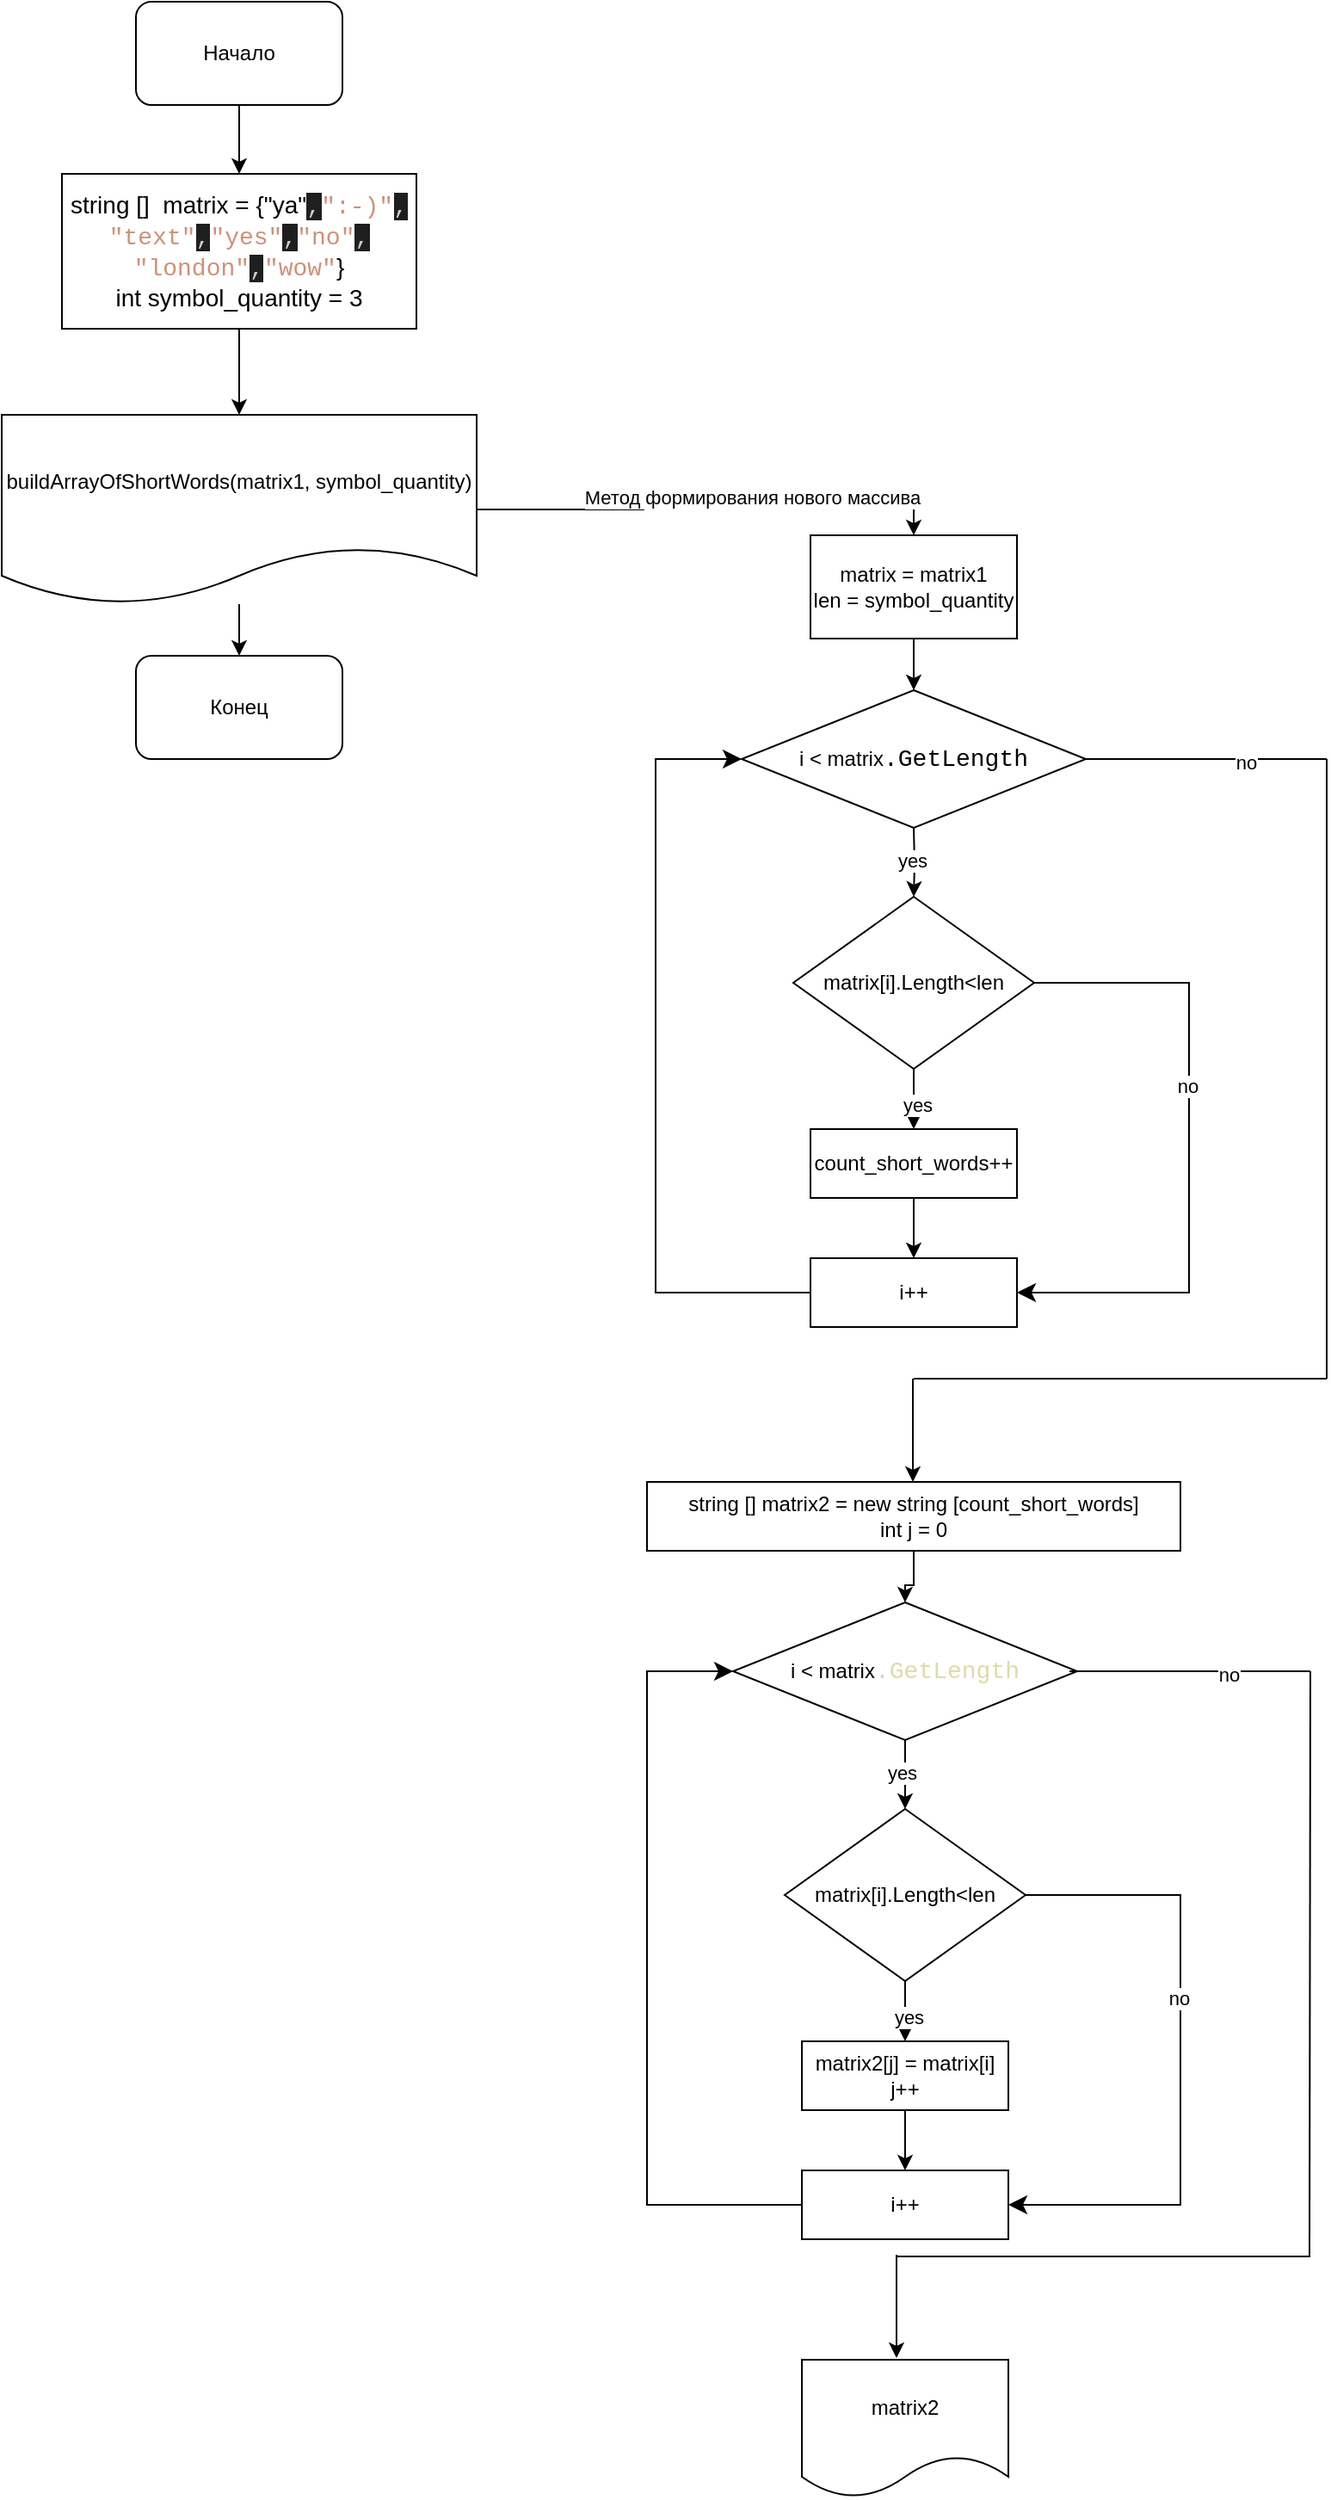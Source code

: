 <mxfile version="23.1.5" type="device">
  <diagram name="Страница — 1" id="avXQ5a6GFvaS8qTPImMt">
    <mxGraphModel dx="726" dy="835" grid="1" gridSize="10" guides="1" tooltips="1" connect="1" arrows="1" fold="1" page="1" pageScale="1" pageWidth="827" pageHeight="1169" math="0" shadow="0">
      <root>
        <mxCell id="0" />
        <mxCell id="1" parent="0" />
        <mxCell id="bU1lk9gH_a850dXzaI8o-6" style="edgeStyle=orthogonalEdgeStyle;rounded=0;orthogonalLoop=1;jettySize=auto;html=1;entryX=0.5;entryY=0;entryDx=0;entryDy=0;" edge="1" parent="1" source="bU1lk9gH_a850dXzaI8o-1" target="bU1lk9gH_a850dXzaI8o-5">
          <mxGeometry relative="1" as="geometry" />
        </mxCell>
        <mxCell id="bU1lk9gH_a850dXzaI8o-1" value="Начало" style="rounded=1;whiteSpace=wrap;html=1;" vertex="1" parent="1">
          <mxGeometry x="98" width="120" height="60" as="geometry" />
        </mxCell>
        <mxCell id="bU1lk9gH_a850dXzaI8o-2" value="Конец" style="rounded=1;whiteSpace=wrap;html=1;" vertex="1" parent="1">
          <mxGeometry x="98" y="380" width="120" height="60" as="geometry" />
        </mxCell>
        <mxCell id="bU1lk9gH_a850dXzaI8o-9" style="edgeStyle=orthogonalEdgeStyle;rounded=0;orthogonalLoop=1;jettySize=auto;html=1;entryX=0.5;entryY=0;entryDx=0;entryDy=0;" edge="1" parent="1" source="bU1lk9gH_a850dXzaI8o-5" target="bU1lk9gH_a850dXzaI8o-8">
          <mxGeometry relative="1" as="geometry" />
        </mxCell>
        <mxCell id="bU1lk9gH_a850dXzaI8o-5" value="&lt;font style=&quot;font-size: 14px;&quot;&gt;string []&amp;nbsp; matrix = {&quot;ya&quot;&lt;span style=&quot;background-color: rgb(31, 31, 31); color: rgb(204, 204, 204); font-family: Consolas, &amp;quot;Courier New&amp;quot;, monospace;&quot;&gt;,&lt;/span&gt;&lt;span style=&quot;font-family: Consolas, &amp;quot;Courier New&amp;quot;, monospace; color: rgb(206, 145, 120);&quot;&gt;&quot;:-)&quot;&lt;/span&gt;&lt;span style=&quot;background-color: rgb(31, 31, 31); color: rgb(204, 204, 204); font-family: Consolas, &amp;quot;Courier New&amp;quot;, monospace;&quot;&gt;, &lt;/span&gt;&lt;span style=&quot;font-family: Consolas, &amp;quot;Courier New&amp;quot;, monospace; color: rgb(206, 145, 120);&quot;&gt;&quot;text&quot;&lt;/span&gt;&lt;span style=&quot;background-color: rgb(31, 31, 31); color: rgb(204, 204, 204); font-family: Consolas, &amp;quot;Courier New&amp;quot;, monospace;&quot;&gt;,&lt;/span&gt;&lt;span style=&quot;font-family: Consolas, &amp;quot;Courier New&amp;quot;, monospace; color: rgb(206, 145, 120);&quot;&gt;&quot;yes&quot;&lt;/span&gt;&lt;span style=&quot;background-color: rgb(31, 31, 31); color: rgb(204, 204, 204); font-family: Consolas, &amp;quot;Courier New&amp;quot;, monospace;&quot;&gt;,&lt;/span&gt;&lt;span style=&quot;font-family: Consolas, &amp;quot;Courier New&amp;quot;, monospace; color: rgb(206, 145, 120);&quot;&gt;&quot;no&quot;&lt;/span&gt;&lt;span style=&quot;background-color: rgb(31, 31, 31); color: rgb(204, 204, 204); font-family: Consolas, &amp;quot;Courier New&amp;quot;, monospace;&quot;&gt;, &lt;/span&gt;&lt;span style=&quot;font-family: Consolas, &amp;quot;Courier New&amp;quot;, monospace; color: rgb(206, 145, 120);&quot;&gt;&quot;london&quot;&lt;/span&gt;&lt;span style=&quot;background-color: rgb(31, 31, 31); color: rgb(204, 204, 204); font-family: Consolas, &amp;quot;Courier New&amp;quot;, monospace;&quot;&gt;,&lt;/span&gt;&lt;span style=&quot;font-family: Consolas, &amp;quot;Courier New&amp;quot;, monospace; color: rgb(206, 145, 120);&quot;&gt;&quot;wow&quot;&lt;/span&gt;&lt;span style=&quot;background-color: initial;&quot;&gt;}&lt;br&gt;&lt;div style=&quot;&quot;&gt;&lt;span style=&quot;background-color: initial;&quot;&gt;int symbol_quantity = 3&lt;/span&gt;&lt;/div&gt;&lt;/span&gt;&lt;/font&gt;" style="rounded=0;whiteSpace=wrap;html=1;" vertex="1" parent="1">
          <mxGeometry x="55" y="100" width="206" height="90" as="geometry" />
        </mxCell>
        <mxCell id="bU1lk9gH_a850dXzaI8o-10" style="edgeStyle=orthogonalEdgeStyle;rounded=0;orthogonalLoop=1;jettySize=auto;html=1;" edge="1" parent="1" source="bU1lk9gH_a850dXzaI8o-8" target="bU1lk9gH_a850dXzaI8o-2">
          <mxGeometry relative="1" as="geometry" />
        </mxCell>
        <mxCell id="bU1lk9gH_a850dXzaI8o-60" style="edgeStyle=orthogonalEdgeStyle;rounded=0;orthogonalLoop=1;jettySize=auto;html=1;entryX=0.5;entryY=0;entryDx=0;entryDy=0;" edge="1" parent="1" source="bU1lk9gH_a850dXzaI8o-8" target="bU1lk9gH_a850dXzaI8o-62">
          <mxGeometry relative="1" as="geometry">
            <mxPoint x="560" y="230" as="targetPoint" />
          </mxGeometry>
        </mxCell>
        <mxCell id="bU1lk9gH_a850dXzaI8o-61" value="Метод формирования нового массива" style="edgeLabel;html=1;align=center;verticalAlign=middle;resizable=0;points=[];" vertex="1" connectable="0" parent="bU1lk9gH_a850dXzaI8o-60">
          <mxGeometry x="0.184" y="2" relative="1" as="geometry">
            <mxPoint as="offset" />
          </mxGeometry>
        </mxCell>
        <mxCell id="bU1lk9gH_a850dXzaI8o-8" value="buildArrayOfShortWords(matrix1, symbol_quantity)" style="shape=document;whiteSpace=wrap;html=1;boundedLbl=1;" vertex="1" parent="1">
          <mxGeometry x="20" y="240" width="276" height="110" as="geometry" />
        </mxCell>
        <mxCell id="bU1lk9gH_a850dXzaI8o-14" value="" style="edgeStyle=orthogonalEdgeStyle;rounded=0;orthogonalLoop=1;jettySize=auto;html=1;" edge="1" parent="1" target="bU1lk9gH_a850dXzaI8o-27">
          <mxGeometry relative="1" as="geometry">
            <mxPoint x="550" y="480" as="sourcePoint" />
            <mxPoint x="550" y="540" as="targetPoint" />
          </mxGeometry>
        </mxCell>
        <mxCell id="bU1lk9gH_a850dXzaI8o-15" value="yes" style="edgeLabel;html=1;align=center;verticalAlign=middle;resizable=0;points=[];" vertex="1" connectable="0" parent="bU1lk9gH_a850dXzaI8o-14">
          <mxGeometry x="-0.05" y="-2" relative="1" as="geometry">
            <mxPoint as="offset" />
          </mxGeometry>
        </mxCell>
        <mxCell id="bU1lk9gH_a850dXzaI8o-12" value="i &amp;lt;&amp;nbsp;matrix&lt;span style=&quot;font-family: Consolas, &amp;quot;Courier New&amp;quot;, monospace; font-size: 14px;&quot;&gt;.&lt;/span&gt;&lt;span style=&quot;font-family: Consolas, &amp;quot;Courier New&amp;quot;, monospace; font-size: 14px;&quot;&gt;GetLength&lt;/span&gt;" style="rhombus;whiteSpace=wrap;html=1;" vertex="1" parent="1">
          <mxGeometry x="450" y="400" width="200" height="80" as="geometry" />
        </mxCell>
        <mxCell id="bU1lk9gH_a850dXzaI8o-22" style="edgeStyle=orthogonalEdgeStyle;rounded=0;orthogonalLoop=1;jettySize=auto;html=1;entryX=0.5;entryY=0;entryDx=0;entryDy=0;" edge="1" parent="1" source="bU1lk9gH_a850dXzaI8o-13" target="bU1lk9gH_a850dXzaI8o-16">
          <mxGeometry relative="1" as="geometry" />
        </mxCell>
        <mxCell id="bU1lk9gH_a850dXzaI8o-13" value="count_short_words++" style="whiteSpace=wrap;html=1;" vertex="1" parent="1">
          <mxGeometry x="490" y="655" width="120" height="40" as="geometry" />
        </mxCell>
        <mxCell id="bU1lk9gH_a850dXzaI8o-16" value="i++" style="rounded=0;whiteSpace=wrap;html=1;" vertex="1" parent="1">
          <mxGeometry x="490" y="730" width="120" height="40" as="geometry" />
        </mxCell>
        <mxCell id="bU1lk9gH_a850dXzaI8o-19" value="" style="edgeStyle=elbowEdgeStyle;elbow=horizontal;endArrow=classic;html=1;curved=0;rounded=0;endSize=8;startSize=8;exitX=1;exitY=0.5;exitDx=0;exitDy=0;entryX=1;entryY=0.5;entryDx=0;entryDy=0;" edge="1" parent="1" source="bU1lk9gH_a850dXzaI8o-27" target="bU1lk9gH_a850dXzaI8o-16">
          <mxGeometry width="50" height="50" relative="1" as="geometry">
            <mxPoint x="710" y="840" as="sourcePoint" />
            <mxPoint x="550" y="600" as="targetPoint" />
            <Array as="points">
              <mxPoint x="710" y="520" />
            </Array>
          </mxGeometry>
        </mxCell>
        <mxCell id="bU1lk9gH_a850dXzaI8o-20" value="no" style="edgeLabel;html=1;align=center;verticalAlign=middle;resizable=0;points=[];" vertex="1" connectable="0" parent="bU1lk9gH_a850dXzaI8o-19">
          <mxGeometry x="-0.188" y="-1" relative="1" as="geometry">
            <mxPoint as="offset" />
          </mxGeometry>
        </mxCell>
        <mxCell id="bU1lk9gH_a850dXzaI8o-21" value="" style="edgeStyle=elbowEdgeStyle;elbow=horizontal;endArrow=classic;html=1;curved=0;rounded=0;endSize=8;startSize=8;entryX=0;entryY=0.5;entryDx=0;entryDy=0;exitX=0;exitY=0.5;exitDx=0;exitDy=0;" edge="1" parent="1" source="bU1lk9gH_a850dXzaI8o-16">
          <mxGeometry width="50" height="50" relative="1" as="geometry">
            <mxPoint x="470" y="670" as="sourcePoint" />
            <mxPoint x="450" y="440" as="targetPoint" />
            <Array as="points">
              <mxPoint x="400" y="570" />
            </Array>
          </mxGeometry>
        </mxCell>
        <mxCell id="bU1lk9gH_a850dXzaI8o-28" style="edgeStyle=orthogonalEdgeStyle;rounded=0;orthogonalLoop=1;jettySize=auto;html=1;entryX=0.5;entryY=0;entryDx=0;entryDy=0;" edge="1" parent="1" source="bU1lk9gH_a850dXzaI8o-27" target="bU1lk9gH_a850dXzaI8o-13">
          <mxGeometry relative="1" as="geometry" />
        </mxCell>
        <mxCell id="bU1lk9gH_a850dXzaI8o-29" value="yes" style="edgeLabel;html=1;align=center;verticalAlign=middle;resizable=0;points=[];" vertex="1" connectable="0" parent="bU1lk9gH_a850dXzaI8o-28">
          <mxGeometry x="0.345" y="2" relative="1" as="geometry">
            <mxPoint as="offset" />
          </mxGeometry>
        </mxCell>
        <mxCell id="bU1lk9gH_a850dXzaI8o-27" value="matrix[i].Length&amp;lt;len" style="rhombus;whiteSpace=wrap;html=1;" vertex="1" parent="1">
          <mxGeometry x="480" y="520" width="140" height="100" as="geometry" />
        </mxCell>
        <mxCell id="bU1lk9gH_a850dXzaI8o-30" value="" style="endArrow=none;html=1;rounded=0;exitX=1;exitY=0.5;exitDx=0;exitDy=0;" edge="1" parent="1">
          <mxGeometry width="50" height="50" relative="1" as="geometry">
            <mxPoint x="650" y="440" as="sourcePoint" />
            <mxPoint x="790" y="440" as="targetPoint" />
          </mxGeometry>
        </mxCell>
        <mxCell id="bU1lk9gH_a850dXzaI8o-36" value="no" style="edgeLabel;html=1;align=center;verticalAlign=middle;resizable=0;points=[];" vertex="1" connectable="0" parent="bU1lk9gH_a850dXzaI8o-30">
          <mxGeometry x="0.319" y="-2" relative="1" as="geometry">
            <mxPoint as="offset" />
          </mxGeometry>
        </mxCell>
        <mxCell id="bU1lk9gH_a850dXzaI8o-32" value="" style="endArrow=none;html=1;rounded=0;" edge="1" parent="1">
          <mxGeometry width="50" height="50" relative="1" as="geometry">
            <mxPoint x="790" y="800" as="sourcePoint" />
            <mxPoint x="790" y="440" as="targetPoint" />
          </mxGeometry>
        </mxCell>
        <mxCell id="bU1lk9gH_a850dXzaI8o-34" value="" style="endArrow=none;html=1;rounded=0;" edge="1" parent="1">
          <mxGeometry width="50" height="50" relative="1" as="geometry">
            <mxPoint x="550" y="800" as="sourcePoint" />
            <mxPoint x="790" y="800" as="targetPoint" />
          </mxGeometry>
        </mxCell>
        <mxCell id="bU1lk9gH_a850dXzaI8o-35" value="" style="endArrow=classic;html=1;rounded=0;" edge="1" parent="1">
          <mxGeometry width="50" height="50" relative="1" as="geometry">
            <mxPoint x="549.5" y="800" as="sourcePoint" />
            <mxPoint x="549.5" y="860" as="targetPoint" />
          </mxGeometry>
        </mxCell>
        <mxCell id="bU1lk9gH_a850dXzaI8o-51" style="edgeStyle=orthogonalEdgeStyle;rounded=0;orthogonalLoop=1;jettySize=auto;html=1;entryX=0.5;entryY=0;entryDx=0;entryDy=0;" edge="1" parent="1" source="bU1lk9gH_a850dXzaI8o-37" target="bU1lk9gH_a850dXzaI8o-40">
          <mxGeometry relative="1" as="geometry" />
        </mxCell>
        <mxCell id="bU1lk9gH_a850dXzaI8o-37" value="string [] matrix2 = new string [count_short_words]&lt;br&gt;int j = 0" style="rounded=0;whiteSpace=wrap;html=1;" vertex="1" parent="1">
          <mxGeometry x="395" y="860" width="310" height="40" as="geometry" />
        </mxCell>
        <mxCell id="bU1lk9gH_a850dXzaI8o-38" value="" style="edgeStyle=orthogonalEdgeStyle;rounded=0;orthogonalLoop=1;jettySize=auto;html=1;" edge="1" parent="1" source="bU1lk9gH_a850dXzaI8o-40" target="bU1lk9gH_a850dXzaI8o-49">
          <mxGeometry relative="1" as="geometry">
            <mxPoint x="545" y="1070" as="targetPoint" />
          </mxGeometry>
        </mxCell>
        <mxCell id="bU1lk9gH_a850dXzaI8o-39" value="yes" style="edgeLabel;html=1;align=center;verticalAlign=middle;resizable=0;points=[];" vertex="1" connectable="0" parent="bU1lk9gH_a850dXzaI8o-38">
          <mxGeometry x="-0.05" y="-2" relative="1" as="geometry">
            <mxPoint as="offset" />
          </mxGeometry>
        </mxCell>
        <mxCell id="bU1lk9gH_a850dXzaI8o-40" value="i &amp;lt;&amp;nbsp;matrix&lt;span style=&quot;font-family: Consolas, &amp;quot;Courier New&amp;quot;, monospace; font-size: 14px; color: rgb(212, 212, 212);&quot;&gt;.&lt;/span&gt;&lt;span style=&quot;font-family: Consolas, &amp;quot;Courier New&amp;quot;, monospace; font-size: 14px; color: rgb(220, 220, 170);&quot;&gt;GetLength&lt;/span&gt;" style="rhombus;whiteSpace=wrap;html=1;" vertex="1" parent="1">
          <mxGeometry x="445" y="930" width="200" height="80" as="geometry" />
        </mxCell>
        <mxCell id="bU1lk9gH_a850dXzaI8o-41" style="edgeStyle=orthogonalEdgeStyle;rounded=0;orthogonalLoop=1;jettySize=auto;html=1;entryX=0.5;entryY=0;entryDx=0;entryDy=0;" edge="1" parent="1" source="bU1lk9gH_a850dXzaI8o-42" target="bU1lk9gH_a850dXzaI8o-43">
          <mxGeometry relative="1" as="geometry" />
        </mxCell>
        <mxCell id="bU1lk9gH_a850dXzaI8o-42" value="matrix2[j] = matrix[i]&lt;br&gt;j++" style="whiteSpace=wrap;html=1;" vertex="1" parent="1">
          <mxGeometry x="485" y="1185" width="120" height="40" as="geometry" />
        </mxCell>
        <mxCell id="bU1lk9gH_a850dXzaI8o-43" value="i++" style="rounded=0;whiteSpace=wrap;html=1;" vertex="1" parent="1">
          <mxGeometry x="485" y="1260" width="120" height="40" as="geometry" />
        </mxCell>
        <mxCell id="bU1lk9gH_a850dXzaI8o-44" value="" style="edgeStyle=elbowEdgeStyle;elbow=horizontal;endArrow=classic;html=1;curved=0;rounded=0;endSize=8;startSize=8;exitX=1;exitY=0.5;exitDx=0;exitDy=0;entryX=1;entryY=0.5;entryDx=0;entryDy=0;" edge="1" parent="1" source="bU1lk9gH_a850dXzaI8o-49" target="bU1lk9gH_a850dXzaI8o-43">
          <mxGeometry width="50" height="50" relative="1" as="geometry">
            <mxPoint x="705" y="1370" as="sourcePoint" />
            <mxPoint x="545" y="1130" as="targetPoint" />
            <Array as="points">
              <mxPoint x="705" y="1050" />
            </Array>
          </mxGeometry>
        </mxCell>
        <mxCell id="bU1lk9gH_a850dXzaI8o-45" value="no" style="edgeLabel;html=1;align=center;verticalAlign=middle;resizable=0;points=[];" vertex="1" connectable="0" parent="bU1lk9gH_a850dXzaI8o-44">
          <mxGeometry x="-0.188" y="-1" relative="1" as="geometry">
            <mxPoint as="offset" />
          </mxGeometry>
        </mxCell>
        <mxCell id="bU1lk9gH_a850dXzaI8o-46" value="" style="edgeStyle=elbowEdgeStyle;elbow=horizontal;endArrow=classic;html=1;curved=0;rounded=0;endSize=8;startSize=8;entryX=0;entryY=0.5;entryDx=0;entryDy=0;exitX=0;exitY=0.5;exitDx=0;exitDy=0;" edge="1" parent="1" source="bU1lk9gH_a850dXzaI8o-43" target="bU1lk9gH_a850dXzaI8o-40">
          <mxGeometry width="50" height="50" relative="1" as="geometry">
            <mxPoint x="465" y="1200" as="sourcePoint" />
            <mxPoint x="445" y="1010" as="targetPoint" />
            <Array as="points">
              <mxPoint x="395" y="1100" />
            </Array>
          </mxGeometry>
        </mxCell>
        <mxCell id="bU1lk9gH_a850dXzaI8o-47" style="edgeStyle=orthogonalEdgeStyle;rounded=0;orthogonalLoop=1;jettySize=auto;html=1;entryX=0.5;entryY=0;entryDx=0;entryDy=0;" edge="1" parent="1" source="bU1lk9gH_a850dXzaI8o-49" target="bU1lk9gH_a850dXzaI8o-42">
          <mxGeometry relative="1" as="geometry" />
        </mxCell>
        <mxCell id="bU1lk9gH_a850dXzaI8o-48" value="yes" style="edgeLabel;html=1;align=center;verticalAlign=middle;resizable=0;points=[];" vertex="1" connectable="0" parent="bU1lk9gH_a850dXzaI8o-47">
          <mxGeometry x="0.345" y="2" relative="1" as="geometry">
            <mxPoint as="offset" />
          </mxGeometry>
        </mxCell>
        <mxCell id="bU1lk9gH_a850dXzaI8o-49" value="matrix[i].Length&amp;lt;len" style="rhombus;whiteSpace=wrap;html=1;" vertex="1" parent="1">
          <mxGeometry x="475" y="1050" width="140" height="100" as="geometry" />
        </mxCell>
        <mxCell id="bU1lk9gH_a850dXzaI8o-53" value="" style="endArrow=none;html=1;rounded=0;exitX=1;exitY=0.5;exitDx=0;exitDy=0;" edge="1" parent="1">
          <mxGeometry width="50" height="50" relative="1" as="geometry">
            <mxPoint x="640.5" y="970" as="sourcePoint" />
            <mxPoint x="780.5" y="970" as="targetPoint" />
          </mxGeometry>
        </mxCell>
        <mxCell id="bU1lk9gH_a850dXzaI8o-54" value="no" style="edgeLabel;html=1;align=center;verticalAlign=middle;resizable=0;points=[];" vertex="1" connectable="0" parent="bU1lk9gH_a850dXzaI8o-53">
          <mxGeometry x="0.319" y="-2" relative="1" as="geometry">
            <mxPoint as="offset" />
          </mxGeometry>
        </mxCell>
        <mxCell id="bU1lk9gH_a850dXzaI8o-55" value="" style="endArrow=none;html=1;rounded=0;" edge="1" parent="1">
          <mxGeometry width="50" height="50" relative="1" as="geometry">
            <mxPoint x="780" y="1310" as="sourcePoint" />
            <mxPoint x="780.5" y="970" as="targetPoint" />
          </mxGeometry>
        </mxCell>
        <mxCell id="bU1lk9gH_a850dXzaI8o-56" value="" style="endArrow=none;html=1;rounded=0;" edge="1" parent="1">
          <mxGeometry width="50" height="50" relative="1" as="geometry">
            <mxPoint x="540.5" y="1310" as="sourcePoint" />
            <mxPoint x="780.5" y="1310" as="targetPoint" />
          </mxGeometry>
        </mxCell>
        <mxCell id="bU1lk9gH_a850dXzaI8o-57" value="" style="endArrow=classic;html=1;rounded=0;" edge="1" parent="1">
          <mxGeometry width="50" height="50" relative="1" as="geometry">
            <mxPoint x="540" y="1309" as="sourcePoint" />
            <mxPoint x="540" y="1369" as="targetPoint" />
          </mxGeometry>
        </mxCell>
        <mxCell id="bU1lk9gH_a850dXzaI8o-59" value="matrix2" style="shape=document;whiteSpace=wrap;html=1;boundedLbl=1;" vertex="1" parent="1">
          <mxGeometry x="485" y="1370" width="120" height="80" as="geometry" />
        </mxCell>
        <mxCell id="bU1lk9gH_a850dXzaI8o-63" style="edgeStyle=orthogonalEdgeStyle;rounded=0;orthogonalLoop=1;jettySize=auto;html=1;entryX=0.5;entryY=0;entryDx=0;entryDy=0;" edge="1" parent="1" source="bU1lk9gH_a850dXzaI8o-62" target="bU1lk9gH_a850dXzaI8o-12">
          <mxGeometry relative="1" as="geometry" />
        </mxCell>
        <mxCell id="bU1lk9gH_a850dXzaI8o-62" value="matrix = matrix1&lt;br&gt;len = symbol_quantity" style="rounded=0;whiteSpace=wrap;html=1;" vertex="1" parent="1">
          <mxGeometry x="490" y="310" width="120" height="60" as="geometry" />
        </mxCell>
      </root>
    </mxGraphModel>
  </diagram>
</mxfile>
